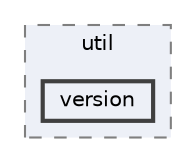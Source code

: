 digraph "/home/jam/Research/IRES-2025/dev/src/llm-scripts/testing/hypothesis-testing/hyp-env/lib/python3.12/site-packages/pandas/util/version"
{
 // LATEX_PDF_SIZE
  bgcolor="transparent";
  edge [fontname=Helvetica,fontsize=10,labelfontname=Helvetica,labelfontsize=10];
  node [fontname=Helvetica,fontsize=10,shape=box,height=0.2,width=0.4];
  compound=true
  subgraph clusterdir_fa823d47fc0d47c3aae5422d1a585eb1 {
    graph [ bgcolor="#edf0f7", pencolor="grey50", label="util", fontname=Helvetica,fontsize=10 style="filled,dashed", URL="dir_fa823d47fc0d47c3aae5422d1a585eb1.html",tooltip=""]
  dir_1df801b36c29b26495f4f37f8842c4d1 [label="version", fillcolor="#edf0f7", color="grey25", style="filled,bold", URL="dir_1df801b36c29b26495f4f37f8842c4d1.html",tooltip=""];
  }
}
